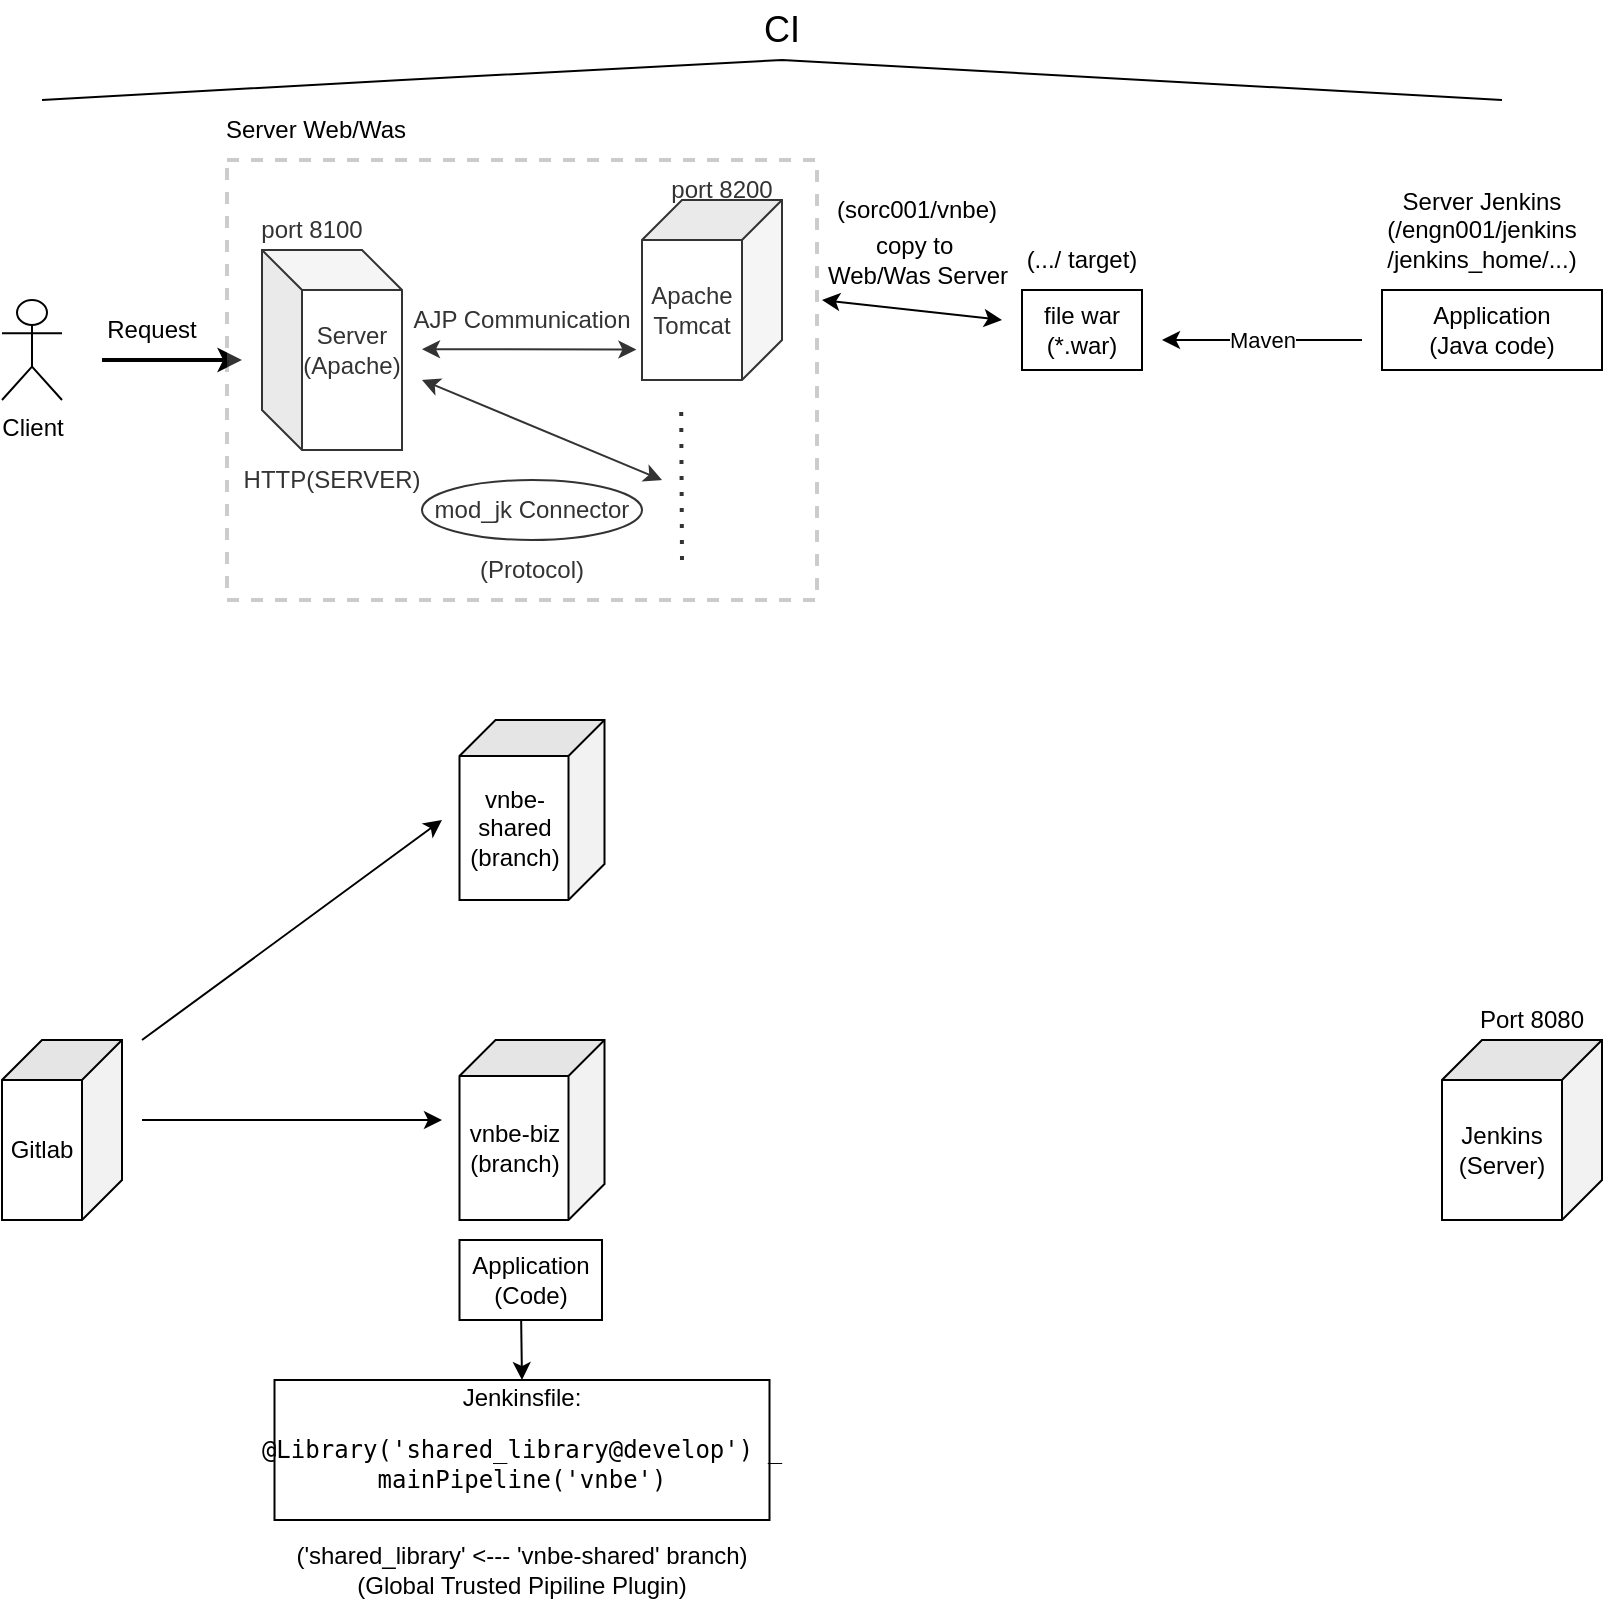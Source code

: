 <mxfile version="26.0.6">
  <diagram name="Page-1" id="gfi5gyrzUQEX2aUyPdNA">
    <mxGraphModel dx="1027" dy="906" grid="1" gridSize="10" guides="1" tooltips="1" connect="1" arrows="1" fold="1" page="1" pageScale="1" pageWidth="850" pageHeight="1100" math="0" shadow="0">
      <root>
        <mxCell id="0" />
        <mxCell id="1" parent="0" />
        <mxCell id="HR7dv63Kl1cZuGq7-MSz-1" value="Client" style="shape=umlActor;verticalLabelPosition=bottom;verticalAlign=top;html=1;outlineConnect=0;" parent="1" vertex="1">
          <mxGeometry x="40" y="380" width="30" height="50" as="geometry" />
        </mxCell>
        <mxCell id="vvhM5-vF624EOgHBPcxO-3" value="" style="endArrow=classic;html=1;rounded=0;startSize=6;strokeWidth=2;" edge="1" parent="1">
          <mxGeometry width="50" height="50" relative="1" as="geometry">
            <mxPoint x="90" y="410" as="sourcePoint" />
            <mxPoint x="160" y="410" as="targetPoint" />
          </mxGeometry>
        </mxCell>
        <mxCell id="vvhM5-vF624EOgHBPcxO-4" value="" style="shape=cube;whiteSpace=wrap;html=1;boundedLbl=1;backgroundOutline=1;darkOpacity=0.05;darkOpacity2=0.1;direction=east;size=20;" vertex="1" parent="1">
          <mxGeometry x="170" y="355" width="70" height="100" as="geometry" />
        </mxCell>
        <mxCell id="vvhM5-vF624EOgHBPcxO-5" value="Server&lt;div&gt;(Apache)&lt;/div&gt;" style="text;html=1;align=center;verticalAlign=middle;whiteSpace=wrap;rounded=0;" vertex="1" parent="1">
          <mxGeometry x="190" y="390" width="50" height="30" as="geometry" />
        </mxCell>
        <mxCell id="vvhM5-vF624EOgHBPcxO-9" value="" style="endArrow=classic;startArrow=classic;html=1;rounded=0;entryX=0.831;entryY=1.04;entryDx=0;entryDy=0;entryPerimeter=0;" edge="1" parent="1" target="vvhM5-vF624EOgHBPcxO-12">
          <mxGeometry width="50" height="50" relative="1" as="geometry">
            <mxPoint x="250" y="404.58" as="sourcePoint" />
            <mxPoint x="350" y="405" as="targetPoint" />
          </mxGeometry>
        </mxCell>
        <mxCell id="vvhM5-vF624EOgHBPcxO-11" value="" style="endArrow=classic;startArrow=classic;html=1;rounded=0;" edge="1" parent="1">
          <mxGeometry width="50" height="50" relative="1" as="geometry">
            <mxPoint x="250" y="420" as="sourcePoint" />
            <mxPoint x="370" y="470" as="targetPoint" />
          </mxGeometry>
        </mxCell>
        <mxCell id="vvhM5-vF624EOgHBPcxO-12" value="" style="shape=cube;whiteSpace=wrap;html=1;boundedLbl=1;backgroundOutline=1;darkOpacity=0.05;darkOpacity2=0.1;direction=south;size=20;" vertex="1" parent="1">
          <mxGeometry x="360" y="330" width="70" height="90" as="geometry" />
        </mxCell>
        <mxCell id="vvhM5-vF624EOgHBPcxO-13" value="Apache&lt;div&gt;Tomcat&lt;/div&gt;" style="text;html=1;align=center;verticalAlign=middle;whiteSpace=wrap;rounded=0;" vertex="1" parent="1">
          <mxGeometry x="360" y="370" width="50" height="30" as="geometry" />
        </mxCell>
        <mxCell id="vvhM5-vF624EOgHBPcxO-14" value="" style="endArrow=none;dashed=1;html=1;dashPattern=1 3;strokeWidth=2;rounded=0;" edge="1" parent="1">
          <mxGeometry width="50" height="50" relative="1" as="geometry">
            <mxPoint x="380" y="510" as="sourcePoint" />
            <mxPoint x="379.58" y="430" as="targetPoint" />
          </mxGeometry>
        </mxCell>
        <mxCell id="vvhM5-vF624EOgHBPcxO-15" value="HTTP(SERVER)" style="text;html=1;align=center;verticalAlign=middle;whiteSpace=wrap;rounded=0;" vertex="1" parent="1">
          <mxGeometry x="165" y="460" width="80" height="20" as="geometry" />
        </mxCell>
        <mxCell id="vvhM5-vF624EOgHBPcxO-16" value="AJP Communication" style="text;html=1;align=center;verticalAlign=middle;whiteSpace=wrap;rounded=0;" vertex="1" parent="1">
          <mxGeometry x="240" y="380" width="120" height="20" as="geometry" />
        </mxCell>
        <mxCell id="vvhM5-vF624EOgHBPcxO-19" value="port 8100" style="text;html=1;align=center;verticalAlign=middle;whiteSpace=wrap;rounded=0;" vertex="1" parent="1">
          <mxGeometry x="165" y="330" width="60" height="30" as="geometry" />
        </mxCell>
        <mxCell id="vvhM5-vF624EOgHBPcxO-21" value="port 8200" style="text;html=1;align=center;verticalAlign=middle;whiteSpace=wrap;rounded=0;" vertex="1" parent="1">
          <mxGeometry x="370" y="310" width="60" height="30" as="geometry" />
        </mxCell>
        <mxCell id="vvhM5-vF624EOgHBPcxO-22" value="Request" style="text;html=1;align=center;verticalAlign=middle;whiteSpace=wrap;rounded=0;" vertex="1" parent="1">
          <mxGeometry x="80" y="380" width="70" height="30" as="geometry" />
        </mxCell>
        <mxCell id="vvhM5-vF624EOgHBPcxO-23" value="mod_jk Connector" style="ellipse;whiteSpace=wrap;html=1;" vertex="1" parent="1">
          <mxGeometry x="250" y="470" width="110" height="30" as="geometry" />
        </mxCell>
        <mxCell id="vvhM5-vF624EOgHBPcxO-24" value="(Protocol)" style="text;html=1;align=center;verticalAlign=middle;whiteSpace=wrap;rounded=0;" vertex="1" parent="1">
          <mxGeometry x="275" y="500" width="60" height="30" as="geometry" />
        </mxCell>
        <mxCell id="vvhM5-vF624EOgHBPcxO-25" value="" style="rounded=0;whiteSpace=wrap;html=1;dashed=1;opacity=20;strokeWidth=2;fillColor=#FFFFFF;" vertex="1" parent="1">
          <mxGeometry x="152.5" y="310" width="295" height="220" as="geometry" />
        </mxCell>
        <mxCell id="vvhM5-vF624EOgHBPcxO-26" value="Application&lt;div&gt;(Code)&lt;/div&gt;" style="rounded=0;whiteSpace=wrap;html=1;" vertex="1" parent="1">
          <mxGeometry x="268.75" y="850" width="71.25" height="40" as="geometry" />
        </mxCell>
        <mxCell id="vvhM5-vF624EOgHBPcxO-27" value="Gitlab" style="shape=cube;whiteSpace=wrap;html=1;boundedLbl=1;backgroundOutline=1;darkOpacity=0.05;darkOpacity2=0.1;direction=south;" vertex="1" parent="1">
          <mxGeometry x="40" y="750" width="60" height="90" as="geometry" />
        </mxCell>
        <mxCell id="vvhM5-vF624EOgHBPcxO-28" value="" style="endArrow=classic;html=1;rounded=0;" edge="1" parent="1">
          <mxGeometry width="50" height="50" relative="1" as="geometry">
            <mxPoint x="110" y="750" as="sourcePoint" />
            <mxPoint x="260" y="640" as="targetPoint" />
          </mxGeometry>
        </mxCell>
        <mxCell id="vvhM5-vF624EOgHBPcxO-29" value="vnbe-shared&lt;div&gt;(branch)&lt;/div&gt;" style="shape=cube;whiteSpace=wrap;html=1;boundedLbl=1;backgroundOutline=1;darkOpacity=0.05;darkOpacity2=0.1;direction=south;size=18;" vertex="1" parent="1">
          <mxGeometry x="268.75" y="590" width="72.5" height="90" as="geometry" />
        </mxCell>
        <mxCell id="vvhM5-vF624EOgHBPcxO-30" value="" style="endArrow=classic;html=1;rounded=0;" edge="1" parent="1">
          <mxGeometry width="50" height="50" relative="1" as="geometry">
            <mxPoint x="110" y="790" as="sourcePoint" />
            <mxPoint x="260" y="790" as="targetPoint" />
          </mxGeometry>
        </mxCell>
        <mxCell id="vvhM5-vF624EOgHBPcxO-31" value="vnbe-biz&lt;div&gt;(branch)&lt;/div&gt;" style="shape=cube;whiteSpace=wrap;html=1;boundedLbl=1;backgroundOutline=1;darkOpacity=0.05;darkOpacity2=0.1;direction=south;size=18;" vertex="1" parent="1">
          <mxGeometry x="268.75" y="750" width="72.5" height="90" as="geometry" />
        </mxCell>
        <mxCell id="vvhM5-vF624EOgHBPcxO-33" value="Jenkins&lt;div&gt;(Server)&lt;/div&gt;" style="shape=cube;whiteSpace=wrap;html=1;boundedLbl=1;backgroundOutline=1;darkOpacity=0.05;darkOpacity2=0.1;direction=south;" vertex="1" parent="1">
          <mxGeometry x="760" y="750" width="80" height="90" as="geometry" />
        </mxCell>
        <mxCell id="vvhM5-vF624EOgHBPcxO-34" value="Application&lt;div&gt;(Java code)&lt;/div&gt;" style="rounded=0;whiteSpace=wrap;html=1;" vertex="1" parent="1">
          <mxGeometry x="730" y="375" width="110" height="40" as="geometry" />
        </mxCell>
        <mxCell id="vvhM5-vF624EOgHBPcxO-35" value="" style="endArrow=classic;html=1;rounded=0;" edge="1" parent="1">
          <mxGeometry relative="1" as="geometry">
            <mxPoint x="720" y="400" as="sourcePoint" />
            <mxPoint x="620" y="400" as="targetPoint" />
          </mxGeometry>
        </mxCell>
        <mxCell id="vvhM5-vF624EOgHBPcxO-36" value="Maven" style="edgeLabel;resizable=0;html=1;;align=center;verticalAlign=middle;" connectable="0" vertex="1" parent="vvhM5-vF624EOgHBPcxO-35">
          <mxGeometry relative="1" as="geometry" />
        </mxCell>
        <mxCell id="vvhM5-vF624EOgHBPcxO-40" value="file war&lt;div&gt;(*.war)&lt;/div&gt;" style="rounded=0;whiteSpace=wrap;html=1;" vertex="1" parent="1">
          <mxGeometry x="550" y="375" width="60" height="40" as="geometry" />
        </mxCell>
        <mxCell id="vvhM5-vF624EOgHBPcxO-41" value="Server Jenkins&lt;div&gt;(/engn001/jenkins&lt;/div&gt;&lt;div&gt;/jenkins_home/...)&lt;/div&gt;" style="text;html=1;align=center;verticalAlign=middle;whiteSpace=wrap;rounded=0;" vertex="1" parent="1">
          <mxGeometry x="720" y="320" width="120" height="50" as="geometry" />
        </mxCell>
        <mxCell id="vvhM5-vF624EOgHBPcxO-43" value="Server Web/Was" style="text;html=1;align=center;verticalAlign=middle;whiteSpace=wrap;rounded=0;" vertex="1" parent="1">
          <mxGeometry x="147.5" y="280" width="97.5" height="30" as="geometry" />
        </mxCell>
        <mxCell id="vvhM5-vF624EOgHBPcxO-44" value="(.../ target)" style="text;html=1;align=center;verticalAlign=middle;whiteSpace=wrap;rounded=0;" vertex="1" parent="1">
          <mxGeometry x="550" y="345" width="60" height="30" as="geometry" />
        </mxCell>
        <mxCell id="vvhM5-vF624EOgHBPcxO-46" value="copy to&amp;nbsp;&lt;div&gt;Web/Was Server&lt;/div&gt;" style="text;html=1;align=center;verticalAlign=middle;whiteSpace=wrap;rounded=0;strokeWidth=1;" vertex="1" parent="1">
          <mxGeometry x="447.5" y="345" width="100" height="30" as="geometry" />
        </mxCell>
        <mxCell id="vvhM5-vF624EOgHBPcxO-47" value="(sorc001/vnbe)" style="text;html=1;align=center;verticalAlign=middle;whiteSpace=wrap;rounded=0;" vertex="1" parent="1">
          <mxGeometry x="451.25" y="320" width="92.5" height="30" as="geometry" />
        </mxCell>
        <mxCell id="vvhM5-vF624EOgHBPcxO-48" value="" style="endArrow=classic;startArrow=classic;html=1;rounded=0;" edge="1" parent="1">
          <mxGeometry width="50" height="50" relative="1" as="geometry">
            <mxPoint x="450" y="380" as="sourcePoint" />
            <mxPoint x="540" y="390" as="targetPoint" />
          </mxGeometry>
        </mxCell>
        <mxCell id="vvhM5-vF624EOgHBPcxO-49" value="Port 8080" style="text;html=1;align=center;verticalAlign=middle;whiteSpace=wrap;rounded=0;" vertex="1" parent="1">
          <mxGeometry x="770" y="730" width="70" height="20" as="geometry" />
        </mxCell>
        <mxCell id="vvhM5-vF624EOgHBPcxO-50" value="" style="endArrow=none;html=1;rounded=0;" edge="1" parent="1">
          <mxGeometry width="50" height="50" relative="1" as="geometry">
            <mxPoint x="60" y="280" as="sourcePoint" />
            <mxPoint x="790" y="280" as="targetPoint" />
            <Array as="points">
              <mxPoint x="240" y="270" />
              <mxPoint x="430" y="260" />
              <mxPoint x="610" y="270" />
            </Array>
          </mxGeometry>
        </mxCell>
        <mxCell id="vvhM5-vF624EOgHBPcxO-51" value="&lt;font style=&quot;font-size: 18px;&quot;&gt;CI&lt;/font&gt;" style="text;html=1;align=center;verticalAlign=middle;whiteSpace=wrap;rounded=0;" vertex="1" parent="1">
          <mxGeometry x="400" y="230" width="60" height="30" as="geometry" />
        </mxCell>
        <mxCell id="vvhM5-vF624EOgHBPcxO-57" value="Jenkinsfile:&lt;div&gt;&lt;pre lang=&quot;groovy&quot; class=&quot;code highlight&quot;&gt;&lt;span class=&quot;hljs-meta&quot;&gt;@Library&lt;/span&gt;&lt;span class=&quot;&quot;&gt;(&lt;/span&gt;&lt;span class=&quot;hljs-string&quot;&gt;&#39;shared_library@develop&#39;&lt;/span&gt;&lt;span class=&quot;&quot;&gt;) _&lt;/span&gt;&lt;br&gt;&lt;span class=&quot;&quot;&gt;mainPipeline(&lt;/span&gt;&lt;span class=&quot;hljs-string&quot;&gt;&#39;vnbe&#39;)&lt;/span&gt;&lt;/pre&gt;&lt;/div&gt;" style="rounded=0;whiteSpace=wrap;html=1;" vertex="1" parent="1">
          <mxGeometry x="176.25" y="920" width="247.5" height="70" as="geometry" />
        </mxCell>
        <mxCell id="vvhM5-vF624EOgHBPcxO-58" value="" style="endArrow=classic;html=1;rounded=0;" edge="1" parent="1">
          <mxGeometry width="50" height="50" relative="1" as="geometry">
            <mxPoint x="299.58" y="890" as="sourcePoint" />
            <mxPoint x="300" y="920" as="targetPoint" />
          </mxGeometry>
        </mxCell>
        <mxCell id="vvhM5-vF624EOgHBPcxO-59" value="(&#39;shared_library&#39; &amp;lt;--- &#39;vnbe-shared&#39; branch)&lt;div&gt;(Global Trusted Pipiline Plugin)&lt;/div&gt;" style="text;html=1;align=center;verticalAlign=middle;whiteSpace=wrap;rounded=0;" vertex="1" parent="1">
          <mxGeometry x="180" y="1000" width="240" height="30" as="geometry" />
        </mxCell>
      </root>
    </mxGraphModel>
  </diagram>
</mxfile>
